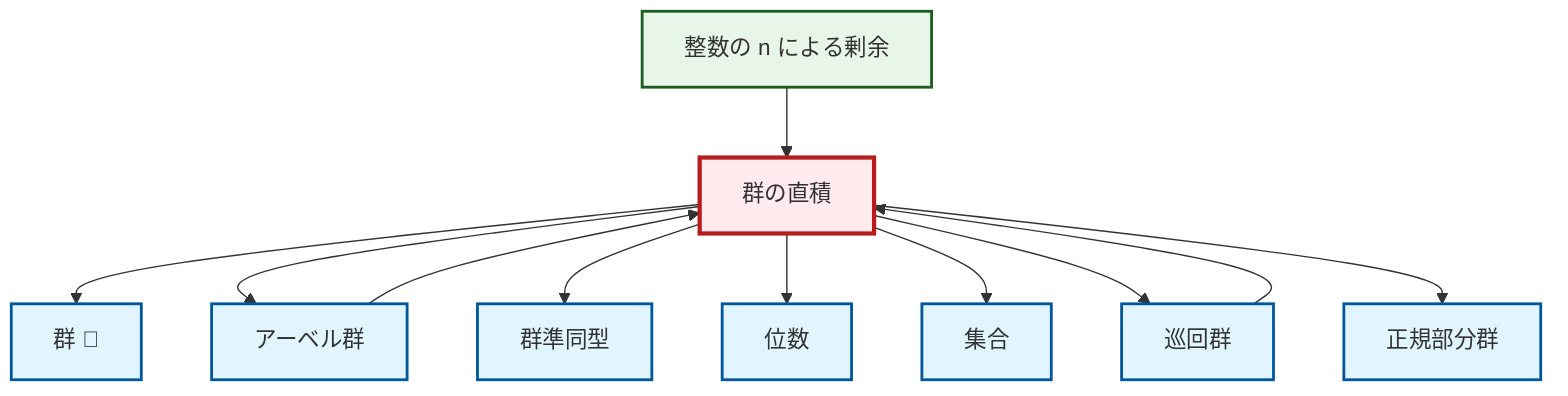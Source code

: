 graph TD
    classDef definition fill:#e1f5fe,stroke:#01579b,stroke-width:2px
    classDef theorem fill:#f3e5f5,stroke:#4a148c,stroke-width:2px
    classDef axiom fill:#fff3e0,stroke:#e65100,stroke-width:2px
    classDef example fill:#e8f5e9,stroke:#1b5e20,stroke-width:2px
    classDef current fill:#ffebee,stroke:#b71c1c,stroke-width:3px
    ex-quotient-integers-mod-n["整数の n による剰余"]:::example
    def-group["群 📝"]:::definition
    def-order["位数"]:::definition
    def-abelian-group["アーベル群"]:::definition
    def-direct-product["群の直積"]:::definition
    def-cyclic-group["巡回群"]:::definition
    def-set["集合"]:::definition
    def-homomorphism["群準同型"]:::definition
    def-normal-subgroup["正規部分群"]:::definition
    def-cyclic-group --> def-direct-product
    ex-quotient-integers-mod-n --> def-direct-product
    def-direct-product --> def-group
    def-direct-product --> def-abelian-group
    def-abelian-group --> def-direct-product
    def-direct-product --> def-homomorphism
    def-direct-product --> def-order
    def-direct-product --> def-set
    def-direct-product --> def-cyclic-group
    def-direct-product --> def-normal-subgroup
    class def-direct-product current